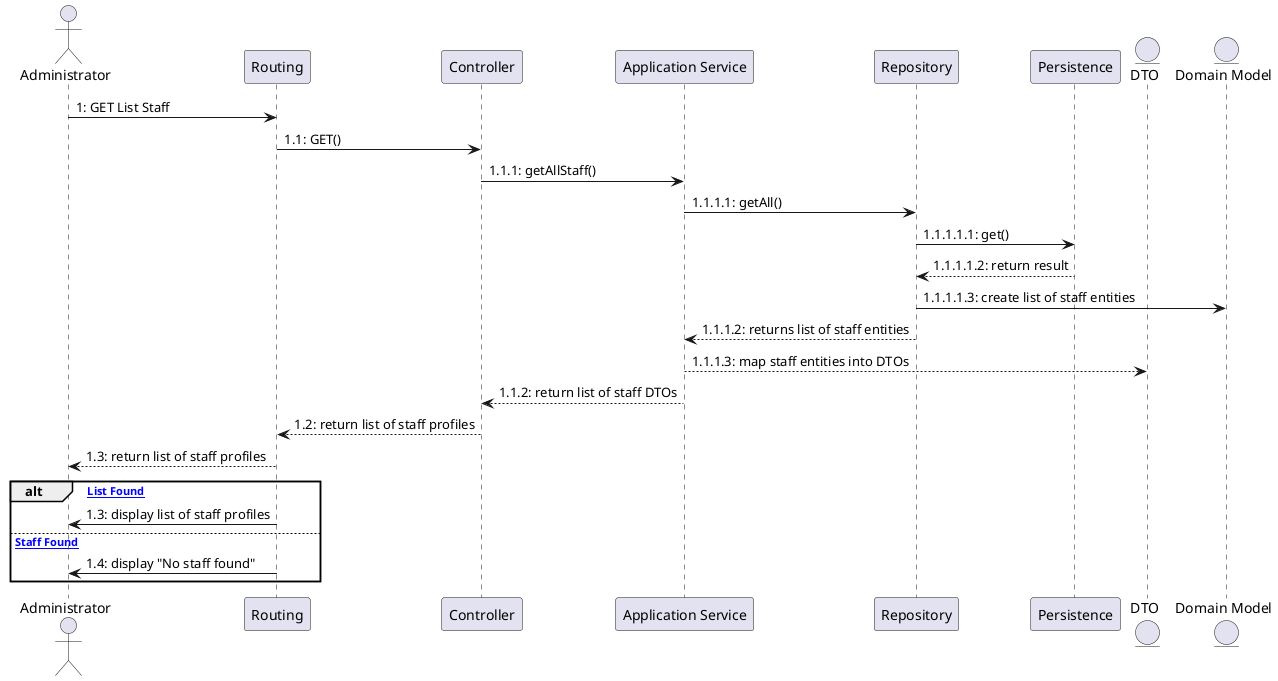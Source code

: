 @startuml ListStaffProfile
actor Administrator as A
participant "Routing" as R
participant "Controller" as C
participant "Application Service" as S
participant "Repository" as Repo
participant "Persistence" as P
entity "DTO" as DTO
entity "Domain Model" as Domain

A -> R : 1: GET List Staff
R -> C : 1.1: GET()
C -> S : 1.1.1: getAllStaff()
S -> Repo : 1.1.1.1: getAll()
Repo -> P : 1.1.1.1.1: get()
P --> Repo : 1.1.1.1.2: return result
Repo -> Domain : 1.1.1.1.3: create list of staff entities
Repo --> S : 1.1.1.2: returns list of staff entities
S --> DTO : 1.1.1.3: map staff entities into DTOs
S --> C : 1.1.2: return list of staff DTOs
C --> R : 1.2: return list of staff profiles
R --> A : 1.3: return list of staff profiles

alt [Staff List Found]
    A <- R : 1.3: display list of staff profiles
else [No Staff Found]
    A <- R : 1.4: display "No staff found"
end
@enduml



